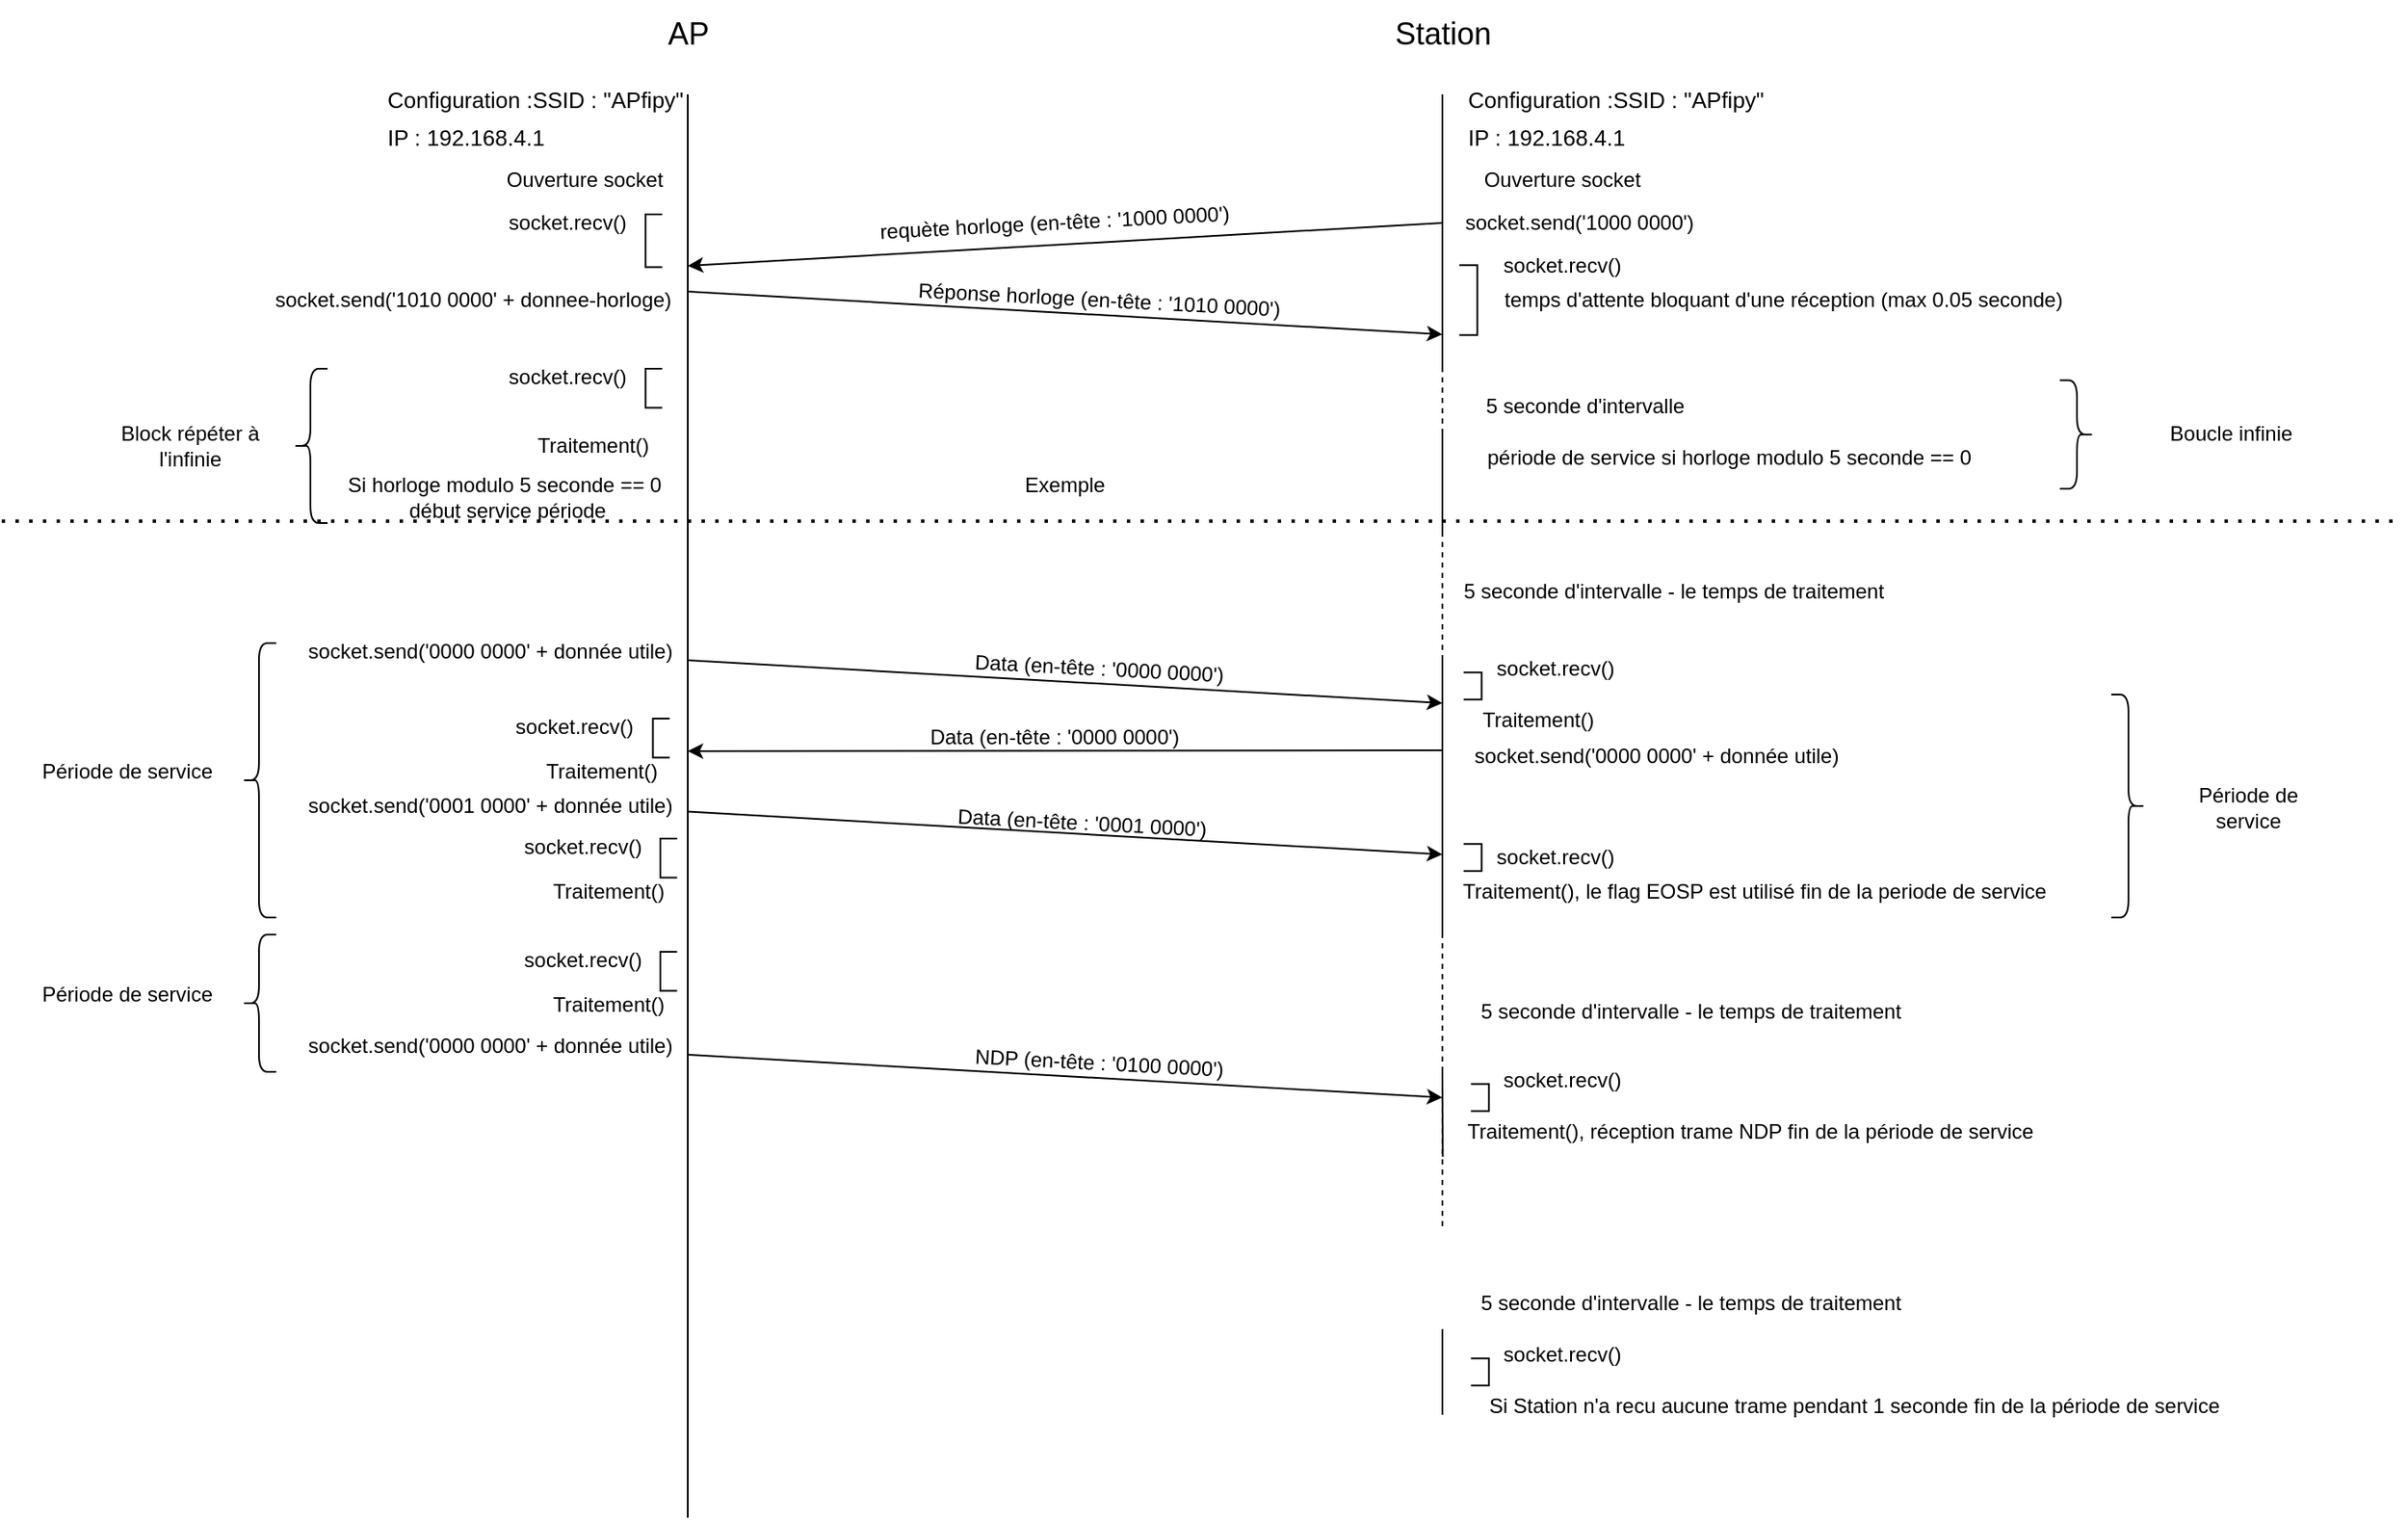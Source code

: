 <mxfile version="21.3.5" type="device">
  <diagram name="Page-1" id="SMfYlNHpg3Qnstrv-gT0">
    <mxGraphModel dx="1567" dy="646" grid="1" gridSize="10" guides="1" tooltips="1" connect="1" arrows="1" fold="1" page="0" pageScale="1" pageWidth="827" pageHeight="1169" math="0" shadow="0">
      <root>
        <mxCell id="0" />
        <mxCell id="1" parent="0" />
        <mxCell id="NWbZZgmx0wOtJZBRiWbx-14" value="" style="shape=partialRectangle;whiteSpace=wrap;html=1;bottom=1;right=1;left=1;top=0;fillColor=none;routingCenterX=-0.5;rotation=90;" parent="1" vertex="1">
          <mxGeometry x="164.64" y="160.74" width="30.71" height="9.26" as="geometry" />
        </mxCell>
        <mxCell id="NWbZZgmx0wOtJZBRiWbx-1" value="" style="endArrow=none;html=1;rounded=0;" parent="1" edge="1">
          <mxGeometry width="50" height="50" relative="1" as="geometry">
            <mxPoint x="200" y="910" as="sourcePoint" />
            <mxPoint x="200" y="80" as="targetPoint" />
          </mxGeometry>
        </mxCell>
        <mxCell id="NWbZZgmx0wOtJZBRiWbx-2" value="&lt;font style=&quot;font-size: 18px;&quot;&gt;AP&lt;/font&gt;" style="text;html=1;align=center;verticalAlign=middle;resizable=0;points=[];autosize=1;strokeColor=none;fillColor=none;" parent="1" vertex="1">
          <mxGeometry x="175" y="25" width="50" height="40" as="geometry" />
        </mxCell>
        <mxCell id="NWbZZgmx0wOtJZBRiWbx-4" value="&lt;font style=&quot;font-size: 18px;&quot;&gt;Station&lt;/font&gt;" style="text;html=1;align=center;verticalAlign=middle;resizable=0;points=[];autosize=1;strokeColor=none;fillColor=none;" parent="1" vertex="1">
          <mxGeometry x="600" y="25" width="80" height="40" as="geometry" />
        </mxCell>
        <mxCell id="NWbZZgmx0wOtJZBRiWbx-5" value="" style="endArrow=none;html=1;rounded=0;" parent="1" edge="1">
          <mxGeometry width="50" height="50" relative="1" as="geometry">
            <mxPoint x="640" y="240" as="sourcePoint" />
            <mxPoint x="640" y="80" as="targetPoint" />
          </mxGeometry>
        </mxCell>
        <mxCell id="NWbZZgmx0wOtJZBRiWbx-6" value="&lt;h1 style=&quot;font-size: 13px; line-height: 70%;&quot;&gt;&lt;span style=&quot;font-weight: normal;&quot;&gt;&lt;font style=&quot;font-size: 13px;&quot;&gt;Configuration :&lt;/font&gt;SSID : &quot;APfipy&quot;&lt;/span&gt;&lt;/h1&gt;&lt;p style=&quot;font-size: 13px; line-height: 70%;&quot;&gt;&lt;font style=&quot;font-size: 13px;&quot;&gt;IP : 192.168.4.1&lt;/font&gt;&lt;/p&gt;" style="text;html=1;strokeColor=none;fillColor=none;spacing=5;spacingTop=-20;whiteSpace=wrap;overflow=hidden;rounded=0;" parent="1" vertex="1">
          <mxGeometry x="20" y="80" width="190" height="40" as="geometry" />
        </mxCell>
        <mxCell id="NWbZZgmx0wOtJZBRiWbx-7" value="Ouverture socket" style="text;html=1;strokeColor=none;fillColor=none;align=center;verticalAlign=middle;whiteSpace=wrap;rounded=0;" parent="1" vertex="1">
          <mxGeometry x="80" y="120" width="120" height="20" as="geometry" />
        </mxCell>
        <mxCell id="NWbZZgmx0wOtJZBRiWbx-8" value="socket.recv()" style="text;html=1;strokeColor=none;fillColor=none;align=center;verticalAlign=middle;whiteSpace=wrap;rounded=0;" parent="1" vertex="1">
          <mxGeometry x="90" y="140" width="80" height="30" as="geometry" />
        </mxCell>
        <mxCell id="NWbZZgmx0wOtJZBRiWbx-9" value="" style="endArrow=classic;html=1;rounded=0;exitX=0;exitY=0.5;exitDx=0;exitDy=0;" parent="1" source="NWbZZgmx0wOtJZBRiWbx-11" edge="1">
          <mxGeometry width="50" height="50" relative="1" as="geometry">
            <mxPoint x="640" y="150" as="sourcePoint" />
            <mxPoint x="200" y="180" as="targetPoint" />
          </mxGeometry>
        </mxCell>
        <mxCell id="NWbZZgmx0wOtJZBRiWbx-10" value="&lt;h1 style=&quot;font-size: 13px; line-height: 70%;&quot;&gt;&lt;span style=&quot;font-weight: normal;&quot;&gt;&lt;font style=&quot;font-size: 13px;&quot;&gt;Configuration :&lt;/font&gt;SSID : &quot;APfipy&quot;&lt;/span&gt;&lt;/h1&gt;&lt;p style=&quot;font-size: 13px; line-height: 70%;&quot;&gt;&lt;font style=&quot;font-size: 13px;&quot;&gt;IP : 192.168.4.1&lt;/font&gt;&lt;/p&gt;" style="text;html=1;strokeColor=none;fillColor=none;spacing=5;spacingTop=-20;whiteSpace=wrap;overflow=hidden;rounded=0;" parent="1" vertex="1">
          <mxGeometry x="650" y="80" width="190" height="40" as="geometry" />
        </mxCell>
        <mxCell id="NWbZZgmx0wOtJZBRiWbx-11" value="socket.send(&#39;1000 0000&#39;)" style="text;html=1;strokeColor=none;fillColor=none;align=center;verticalAlign=middle;whiteSpace=wrap;rounded=0;" parent="1" vertex="1">
          <mxGeometry x="640" y="140" width="160" height="30" as="geometry" />
        </mxCell>
        <mxCell id="NWbZZgmx0wOtJZBRiWbx-12" value="Ouverture socket" style="text;html=1;strokeColor=none;fillColor=none;align=center;verticalAlign=middle;whiteSpace=wrap;rounded=0;" parent="1" vertex="1">
          <mxGeometry x="650" y="120" width="120" height="20" as="geometry" />
        </mxCell>
        <mxCell id="NWbZZgmx0wOtJZBRiWbx-16" value="requète horloge (en-tête : &#39;1000 0000&#39;)" style="text;html=1;strokeColor=none;fillColor=none;align=center;verticalAlign=middle;whiteSpace=wrap;rounded=0;rotation=357;" parent="1" vertex="1">
          <mxGeometry x="294" y="140" width="240" height="30" as="geometry" />
        </mxCell>
        <mxCell id="NWbZZgmx0wOtJZBRiWbx-17" value="socket.recv()" style="text;html=1;strokeColor=none;fillColor=none;align=center;verticalAlign=middle;whiteSpace=wrap;rounded=0;" parent="1" vertex="1">
          <mxGeometry x="670" y="165" width="80" height="30" as="geometry" />
        </mxCell>
        <mxCell id="NWbZZgmx0wOtJZBRiWbx-18" value="" style="shape=partialRectangle;whiteSpace=wrap;html=1;bottom=1;right=1;left=1;top=0;fillColor=none;routingCenterX=-0.5;rotation=-90;" parent="1" vertex="1">
          <mxGeometry x="635" y="195" width="40.71" height="10" as="geometry" />
        </mxCell>
        <mxCell id="NWbZZgmx0wOtJZBRiWbx-20" value="" style="endArrow=classic;html=1;rounded=0;" parent="1" edge="1">
          <mxGeometry width="50" height="50" relative="1" as="geometry">
            <mxPoint x="200" y="195" as="sourcePoint" />
            <mxPoint x="640" y="220" as="targetPoint" />
          </mxGeometry>
        </mxCell>
        <mxCell id="NWbZZgmx0wOtJZBRiWbx-21" value="socket.send(&#39;1010 0000&#39; + donnee-horloge)" style="text;html=1;strokeColor=none;fillColor=none;align=center;verticalAlign=middle;whiteSpace=wrap;rounded=0;" parent="1" vertex="1">
          <mxGeometry x="-50" y="185" width="250" height="30" as="geometry" />
        </mxCell>
        <mxCell id="NWbZZgmx0wOtJZBRiWbx-22" value="Réponse horloge (en-tête : &#39;1010 0000&#39;)" style="text;html=1;strokeColor=none;fillColor=none;align=center;verticalAlign=middle;whiteSpace=wrap;rounded=0;rotation=3;" parent="1" vertex="1">
          <mxGeometry x="320" y="185" width="240" height="30" as="geometry" />
        </mxCell>
        <mxCell id="NWbZZgmx0wOtJZBRiWbx-24" value="temps d&#39;attente bloquant d&#39;une réception (max 0.05 seconde)" style="text;html=1;strokeColor=none;fillColor=none;align=center;verticalAlign=middle;whiteSpace=wrap;rounded=0;" parent="1" vertex="1">
          <mxGeometry x="664" y="185" width="350" height="30" as="geometry" />
        </mxCell>
        <mxCell id="nLO0gCaYjz6h9ZfIbC8Q-3" value="" style="endArrow=none;dashed=1;html=1;rounded=0;" parent="1" edge="1">
          <mxGeometry width="50" height="50" relative="1" as="geometry">
            <mxPoint x="640" y="740" as="sourcePoint" />
            <mxPoint x="640" y="240" as="targetPoint" />
          </mxGeometry>
        </mxCell>
        <mxCell id="nLO0gCaYjz6h9ZfIbC8Q-8" value="" style="shape=partialRectangle;whiteSpace=wrap;html=1;bottom=1;right=1;left=1;top=0;fillColor=none;routingCenterX=-0.5;rotation=90;" parent="1" vertex="1">
          <mxGeometry x="168.66" y="246.73" width="22.68" height="9.26" as="geometry" />
        </mxCell>
        <mxCell id="nLO0gCaYjz6h9ZfIbC8Q-9" value="socket.recv()" style="text;html=1;strokeColor=none;fillColor=none;align=center;verticalAlign=middle;whiteSpace=wrap;rounded=0;" parent="1" vertex="1">
          <mxGeometry x="90" y="230" width="80" height="30" as="geometry" />
        </mxCell>
        <mxCell id="nLO0gCaYjz6h9ZfIbC8Q-13" value="Traitement()" style="text;html=1;strokeColor=none;fillColor=none;align=center;verticalAlign=middle;whiteSpace=wrap;rounded=0;" parent="1" vertex="1">
          <mxGeometry x="115" y="270" width="60" height="30" as="geometry" />
        </mxCell>
        <mxCell id="nLO0gCaYjz6h9ZfIbC8Q-14" value="Si horloge modulo 5 seconde == 0&amp;nbsp;&lt;br&gt;début service période" style="text;html=1;strokeColor=none;fillColor=none;align=center;verticalAlign=middle;whiteSpace=wrap;rounded=0;" parent="1" vertex="1">
          <mxGeometry x="-20" y="300" width="230" height="30" as="geometry" />
        </mxCell>
        <mxCell id="nLO0gCaYjz6h9ZfIbC8Q-15" value="" style="shape=curlyBracket;whiteSpace=wrap;html=1;rounded=1;labelPosition=left;verticalLabelPosition=middle;align=right;verticalAlign=middle;" parent="1" vertex="1">
          <mxGeometry x="-30" y="240" width="20" height="90" as="geometry" />
        </mxCell>
        <mxCell id="nLO0gCaYjz6h9ZfIbC8Q-16" value="Block répéter à l&#39;infinie&lt;br&gt;" style="text;html=1;strokeColor=none;fillColor=none;align=center;verticalAlign=middle;whiteSpace=wrap;rounded=0;" parent="1" vertex="1">
          <mxGeometry x="-140" y="270" width="100" height="30" as="geometry" />
        </mxCell>
        <mxCell id="nLO0gCaYjz6h9ZfIbC8Q-18" value="5 seconde d&#39;intervalle&amp;nbsp;" style="text;html=1;strokeColor=none;fillColor=none;align=center;verticalAlign=middle;whiteSpace=wrap;rounded=0;" parent="1" vertex="1">
          <mxGeometry x="640" y="246.73" width="170" height="30" as="geometry" />
        </mxCell>
        <mxCell id="wnVpnBD2hjMtxrJWYH7X-4" value="" style="endArrow=classic;html=1;rounded=0;" parent="1" edge="1">
          <mxGeometry width="50" height="50" relative="1" as="geometry">
            <mxPoint x="200" y="410" as="sourcePoint" />
            <mxPoint x="640" y="435" as="targetPoint" />
          </mxGeometry>
        </mxCell>
        <mxCell id="wnVpnBD2hjMtxrJWYH7X-6" value="Data (en-tête : &#39;0000 0000&#39;)" style="text;html=1;strokeColor=none;fillColor=none;align=center;verticalAlign=middle;whiteSpace=wrap;rounded=0;rotation=3;" parent="1" vertex="1">
          <mxGeometry x="320" y="400" width="240" height="30" as="geometry" />
        </mxCell>
        <mxCell id="wnVpnBD2hjMtxrJWYH7X-7" value="socket.send(&#39;0000 0000&#39; + donnée utile)" style="text;html=1;strokeColor=none;fillColor=none;align=center;verticalAlign=middle;whiteSpace=wrap;rounded=0;" parent="1" vertex="1">
          <mxGeometry x="-30" y="390" width="230" height="30" as="geometry" />
        </mxCell>
        <mxCell id="wnVpnBD2hjMtxrJWYH7X-8" value="" style="endArrow=classic;html=1;rounded=0;" parent="1" edge="1">
          <mxGeometry width="50" height="50" relative="1" as="geometry">
            <mxPoint x="200" y="498.27" as="sourcePoint" />
            <mxPoint x="640" y="523.27" as="targetPoint" />
          </mxGeometry>
        </mxCell>
        <mxCell id="wnVpnBD2hjMtxrJWYH7X-9" value="Data (en-tête : &#39;0001&amp;nbsp;0000&#39;)" style="text;html=1;strokeColor=none;fillColor=none;align=center;verticalAlign=middle;whiteSpace=wrap;rounded=0;rotation=3;" parent="1" vertex="1">
          <mxGeometry x="310" y="490" width="240" height="30" as="geometry" />
        </mxCell>
        <mxCell id="wnVpnBD2hjMtxrJWYH7X-10" value="socket.send(&#39;0001 0000&#39; + donnée utile)" style="text;html=1;strokeColor=none;fillColor=none;align=center;verticalAlign=middle;whiteSpace=wrap;rounded=0;" parent="1" vertex="1">
          <mxGeometry x="-30" y="480" width="230" height="30" as="geometry" />
        </mxCell>
        <mxCell id="nLO0gCaYjz6h9ZfIbC8Q-19" value="" style="shape=curlyBracket;whiteSpace=wrap;html=1;rounded=1;labelPosition=left;verticalLabelPosition=middle;align=right;verticalAlign=middle;" parent="1" vertex="1">
          <mxGeometry x="-60" y="400" width="20" height="160" as="geometry" />
        </mxCell>
        <mxCell id="nLO0gCaYjz6h9ZfIbC8Q-20" value="Période de service&amp;nbsp;" style="text;html=1;strokeColor=none;fillColor=none;align=center;verticalAlign=middle;whiteSpace=wrap;rounded=0;" parent="1" vertex="1">
          <mxGeometry x="-180" y="460" width="110" height="30" as="geometry" />
        </mxCell>
        <mxCell id="nLO0gCaYjz6h9ZfIbC8Q-21" value="" style="endArrow=none;html=1;rounded=0;" parent="1" edge="1">
          <mxGeometry width="50" height="50" relative="1" as="geometry">
            <mxPoint x="640" y="410" as="sourcePoint" />
            <mxPoint x="640" y="570" as="targetPoint" />
          </mxGeometry>
        </mxCell>
        <mxCell id="nLO0gCaYjz6h9ZfIbC8Q-22" value="période de service si horloge modulo 5 seconde == 0&amp;nbsp;" style="text;html=1;strokeColor=none;fillColor=none;align=center;verticalAlign=middle;whiteSpace=wrap;rounded=0;" parent="1" vertex="1">
          <mxGeometry x="664" y="276.73" width="290" height="30" as="geometry" />
        </mxCell>
        <mxCell id="nLO0gCaYjz6h9ZfIbC8Q-23" value="" style="endArrow=none;dashed=1;html=1;dashPattern=1 3;strokeWidth=2;rounded=0;" parent="1" edge="1">
          <mxGeometry width="50" height="50" relative="1" as="geometry">
            <mxPoint x="-200" y="328.82" as="sourcePoint" />
            <mxPoint x="1200" y="328.82" as="targetPoint" />
          </mxGeometry>
        </mxCell>
        <mxCell id="nLO0gCaYjz6h9ZfIbC8Q-24" value="" style="shape=curlyBracket;whiteSpace=wrap;html=1;rounded=1;flipH=1;labelPosition=right;verticalLabelPosition=middle;align=left;verticalAlign=middle;" parent="1" vertex="1">
          <mxGeometry x="1000" y="246.73" width="20" height="63.27" as="geometry" />
        </mxCell>
        <mxCell id="nLO0gCaYjz6h9ZfIbC8Q-25" value="Boucle infinie" style="text;html=1;strokeColor=none;fillColor=none;align=center;verticalAlign=middle;whiteSpace=wrap;rounded=0;" parent="1" vertex="1">
          <mxGeometry x="1050" y="263.37" width="100" height="30" as="geometry" />
        </mxCell>
        <mxCell id="nLO0gCaYjz6h9ZfIbC8Q-26" value="" style="endArrow=none;html=1;rounded=0;" parent="1" edge="1">
          <mxGeometry width="50" height="50" relative="1" as="geometry">
            <mxPoint x="640" y="336.73" as="sourcePoint" />
            <mxPoint x="640" y="276.73" as="targetPoint" />
          </mxGeometry>
        </mxCell>
        <mxCell id="nLO0gCaYjz6h9ZfIbC8Q-27" value="Exemple&lt;br&gt;" style="text;html=1;strokeColor=none;fillColor=none;align=center;verticalAlign=middle;whiteSpace=wrap;rounded=0;" parent="1" vertex="1">
          <mxGeometry x="390" y="293.37" width="60" height="30" as="geometry" />
        </mxCell>
        <mxCell id="nLO0gCaYjz6h9ZfIbC8Q-28" value="5 seconde d&#39;intervalle - le temps de traitement" style="text;html=1;strokeColor=none;fillColor=none;align=center;verticalAlign=middle;whiteSpace=wrap;rounded=0;" parent="1" vertex="1">
          <mxGeometry x="640" y="354.83" width="270" height="30" as="geometry" />
        </mxCell>
        <mxCell id="nLO0gCaYjz6h9ZfIbC8Q-29" value="socket.recv()" style="text;html=1;strokeColor=none;fillColor=none;align=center;verticalAlign=middle;whiteSpace=wrap;rounded=0;" parent="1" vertex="1">
          <mxGeometry x="665.71" y="400" width="80" height="30" as="geometry" />
        </mxCell>
        <mxCell id="nLO0gCaYjz6h9ZfIbC8Q-30" value="" style="shape=partialRectangle;whiteSpace=wrap;html=1;bottom=1;right=1;left=1;top=0;fillColor=none;routingCenterX=-0.5;rotation=-90;" parent="1" vertex="1">
          <mxGeometry x="650" y="420" width="15.71" height="10" as="geometry" />
        </mxCell>
        <mxCell id="nLO0gCaYjz6h9ZfIbC8Q-31" value="Traitement()" style="text;html=1;strokeColor=none;fillColor=none;align=center;verticalAlign=middle;whiteSpace=wrap;rounded=0;" parent="1" vertex="1">
          <mxGeometry x="665.71" y="430" width="60" height="30" as="geometry" />
        </mxCell>
        <mxCell id="nLO0gCaYjz6h9ZfIbC8Q-32" value="socket.recv()" style="text;html=1;strokeColor=none;fillColor=none;align=center;verticalAlign=middle;whiteSpace=wrap;rounded=0;" parent="1" vertex="1">
          <mxGeometry x="665.71" y="510" width="80" height="30" as="geometry" />
        </mxCell>
        <mxCell id="nLO0gCaYjz6h9ZfIbC8Q-33" value="" style="shape=partialRectangle;whiteSpace=wrap;html=1;bottom=1;right=1;left=1;top=0;fillColor=none;routingCenterX=-0.5;rotation=-90;" parent="1" vertex="1">
          <mxGeometry x="650" y="520" width="15.71" height="10" as="geometry" />
        </mxCell>
        <mxCell id="nLO0gCaYjz6h9ZfIbC8Q-34" value="Traitement(), le flag EOSP est utilisé fin de la periode de service" style="text;html=1;strokeColor=none;fillColor=none;align=left;verticalAlign=middle;whiteSpace=wrap;rounded=0;" parent="1" vertex="1">
          <mxGeometry x="650" y="530" width="345.71" height="30" as="geometry" />
        </mxCell>
        <mxCell id="nLO0gCaYjz6h9ZfIbC8Q-35" value="" style="shape=curlyBracket;whiteSpace=wrap;html=1;rounded=1;flipH=1;labelPosition=right;verticalLabelPosition=middle;align=left;verticalAlign=middle;" parent="1" vertex="1">
          <mxGeometry x="1030" y="430" width="20" height="130" as="geometry" />
        </mxCell>
        <mxCell id="nLO0gCaYjz6h9ZfIbC8Q-36" value="Période de service" style="text;html=1;strokeColor=none;fillColor=none;align=center;verticalAlign=middle;whiteSpace=wrap;rounded=0;" parent="1" vertex="1">
          <mxGeometry x="1060" y="480.74" width="100" height="30" as="geometry" />
        </mxCell>
        <mxCell id="nLO0gCaYjz6h9ZfIbC8Q-37" value="" style="endArrow=classic;html=1;rounded=0;" parent="1" edge="1">
          <mxGeometry width="50" height="50" relative="1" as="geometry">
            <mxPoint x="200" y="640" as="sourcePoint" />
            <mxPoint x="640" y="665" as="targetPoint" />
          </mxGeometry>
        </mxCell>
        <mxCell id="nLO0gCaYjz6h9ZfIbC8Q-38" value="NDP (en-tête : &#39;0100 0000&#39;)" style="text;html=1;strokeColor=none;fillColor=none;align=center;verticalAlign=middle;whiteSpace=wrap;rounded=0;rotation=3;" parent="1" vertex="1">
          <mxGeometry x="320" y="630" width="240" height="30" as="geometry" />
        </mxCell>
        <mxCell id="nLO0gCaYjz6h9ZfIbC8Q-39" value="socket.send(&#39;0000 0000&#39; + donnée utile)" style="text;html=1;strokeColor=none;fillColor=none;align=center;verticalAlign=middle;whiteSpace=wrap;rounded=0;" parent="1" vertex="1">
          <mxGeometry x="-30" y="620" width="230" height="30" as="geometry" />
        </mxCell>
        <mxCell id="nLO0gCaYjz6h9ZfIbC8Q-45" value="" style="endArrow=none;html=1;rounded=0;entryX=0.071;entryY=0.985;entryDx=0;entryDy=0;entryPerimeter=0;" parent="1" target="nLO0gCaYjz6h9ZfIbC8Q-52" edge="1">
          <mxGeometry width="50" height="50" relative="1" as="geometry">
            <mxPoint x="640" y="650" as="sourcePoint" />
            <mxPoint x="640" y="740" as="targetPoint" />
          </mxGeometry>
        </mxCell>
        <mxCell id="nLO0gCaYjz6h9ZfIbC8Q-46" value="socket.recv()" style="text;html=1;strokeColor=none;fillColor=none;align=center;verticalAlign=middle;whiteSpace=wrap;rounded=0;" parent="1" vertex="1">
          <mxGeometry x="670" y="640" width="80" height="30" as="geometry" />
        </mxCell>
        <mxCell id="nLO0gCaYjz6h9ZfIbC8Q-47" value="" style="shape=partialRectangle;whiteSpace=wrap;html=1;bottom=1;right=1;left=1;top=0;fillColor=none;routingCenterX=-0.5;rotation=-90;" parent="1" vertex="1">
          <mxGeometry x="654.29" y="660" width="15.71" height="10" as="geometry" />
        </mxCell>
        <mxCell id="nLO0gCaYjz6h9ZfIbC8Q-51" value="5 seconde d&#39;intervalle - le temps de traitement" style="text;html=1;strokeColor=none;fillColor=none;align=center;verticalAlign=middle;whiteSpace=wrap;rounded=0;" parent="1" vertex="1">
          <mxGeometry x="650" y="600" width="270" height="30" as="geometry" />
        </mxCell>
        <mxCell id="nLO0gCaYjz6h9ZfIbC8Q-52" value="Traitement(), réception trame NDP fin de la période de service&amp;nbsp;&amp;nbsp;" style="text;html=1;strokeColor=none;fillColor=none;align=center;verticalAlign=middle;whiteSpace=wrap;rounded=0;" parent="1" vertex="1">
          <mxGeometry x="610" y="670" width="425.71" height="30" as="geometry" />
        </mxCell>
        <mxCell id="nLO0gCaYjz6h9ZfIbC8Q-53" value="" style="endArrow=none;html=1;rounded=0;entryX=0.071;entryY=0.985;entryDx=0;entryDy=0;entryPerimeter=0;" parent="1" edge="1">
          <mxGeometry width="50" height="50" relative="1" as="geometry">
            <mxPoint x="640" y="800" as="sourcePoint" />
            <mxPoint x="640" y="850" as="targetPoint" />
          </mxGeometry>
        </mxCell>
        <mxCell id="nLO0gCaYjz6h9ZfIbC8Q-54" value="5 seconde d&#39;intervalle - le temps de traitement" style="text;html=1;strokeColor=none;fillColor=none;align=center;verticalAlign=middle;whiteSpace=wrap;rounded=0;" parent="1" vertex="1">
          <mxGeometry x="650" y="770" width="270" height="30" as="geometry" />
        </mxCell>
        <mxCell id="nLO0gCaYjz6h9ZfIbC8Q-55" value="socket.recv()" style="text;html=1;strokeColor=none;fillColor=none;align=center;verticalAlign=middle;whiteSpace=wrap;rounded=0;" parent="1" vertex="1">
          <mxGeometry x="670" y="800" width="80" height="30" as="geometry" />
        </mxCell>
        <mxCell id="nLO0gCaYjz6h9ZfIbC8Q-56" value="" style="shape=partialRectangle;whiteSpace=wrap;html=1;bottom=1;right=1;left=1;top=0;fillColor=none;routingCenterX=-0.5;rotation=-90;" parent="1" vertex="1">
          <mxGeometry x="654.29" y="820" width="15.71" height="10" as="geometry" />
        </mxCell>
        <mxCell id="nLO0gCaYjz6h9ZfIbC8Q-57" value="Si Station n&#39;a recu aucune trame pendant 1 seconde fin de la période de service&amp;nbsp;" style="text;html=1;strokeColor=none;fillColor=none;align=center;verticalAlign=middle;whiteSpace=wrap;rounded=0;" parent="1" vertex="1">
          <mxGeometry x="664" y="830" width="436" height="30" as="geometry" />
        </mxCell>
        <mxCell id="Cqid8Moz1TX-G31vJTsV-4" value="" style="shape=partialRectangle;whiteSpace=wrap;html=1;bottom=1;right=1;left=1;top=0;fillColor=none;routingCenterX=-0.5;rotation=90;" vertex="1" parent="1">
          <mxGeometry x="172.99" y="450.74" width="22.68" height="9.26" as="geometry" />
        </mxCell>
        <mxCell id="Cqid8Moz1TX-G31vJTsV-5" value="socket.recv()" style="text;html=1;strokeColor=none;fillColor=none;align=center;verticalAlign=middle;whiteSpace=wrap;rounded=0;" vertex="1" parent="1">
          <mxGeometry x="94.33" y="434.01" width="80" height="30" as="geometry" />
        </mxCell>
        <mxCell id="Cqid8Moz1TX-G31vJTsV-6" value="Traitement()" style="text;html=1;strokeColor=none;fillColor=none;align=center;verticalAlign=middle;whiteSpace=wrap;rounded=0;" vertex="1" parent="1">
          <mxGeometry x="119.96" y="460" width="60" height="30" as="geometry" />
        </mxCell>
        <mxCell id="Cqid8Moz1TX-G31vJTsV-8" value="" style="endArrow=classic;html=1;rounded=0;exitX=0;exitY=0.5;exitDx=0;exitDy=0;" edge="1" parent="1">
          <mxGeometry width="50" height="50" relative="1" as="geometry">
            <mxPoint x="640" y="462.5" as="sourcePoint" />
            <mxPoint x="200" y="463" as="targetPoint" />
          </mxGeometry>
        </mxCell>
        <mxCell id="Cqid8Moz1TX-G31vJTsV-9" value="socket.send(&#39;0000 0000&#39; + donnée utile)" style="text;html=1;strokeColor=none;fillColor=none;align=center;verticalAlign=middle;whiteSpace=wrap;rounded=0;" vertex="1" parent="1">
          <mxGeometry x="650" y="450.74" width="230" height="30" as="geometry" />
        </mxCell>
        <mxCell id="Cqid8Moz1TX-G31vJTsV-10" value="Data (en-tête : &#39;0000 0000&#39;)" style="text;html=1;strokeColor=none;fillColor=none;align=center;verticalAlign=middle;whiteSpace=wrap;rounded=0;rotation=0;" vertex="1" parent="1">
          <mxGeometry x="294" y="440.37" width="240" height="30" as="geometry" />
        </mxCell>
        <mxCell id="Cqid8Moz1TX-G31vJTsV-12" value="" style="shape=partialRectangle;whiteSpace=wrap;html=1;bottom=1;right=1;left=1;top=0;fillColor=none;routingCenterX=-0.5;rotation=90;" vertex="1" parent="1">
          <mxGeometry x="177.32" y="520.74" width="22.68" height="9.26" as="geometry" />
        </mxCell>
        <mxCell id="Cqid8Moz1TX-G31vJTsV-13" value="socket.recv()" style="text;html=1;strokeColor=none;fillColor=none;align=center;verticalAlign=middle;whiteSpace=wrap;rounded=0;" vertex="1" parent="1">
          <mxGeometry x="98.66" y="504.01" width="80" height="30" as="geometry" />
        </mxCell>
        <mxCell id="Cqid8Moz1TX-G31vJTsV-14" value="Traitement()" style="text;html=1;strokeColor=none;fillColor=none;align=center;verticalAlign=middle;whiteSpace=wrap;rounded=0;" vertex="1" parent="1">
          <mxGeometry x="124.29" y="530" width="60" height="30" as="geometry" />
        </mxCell>
        <mxCell id="Cqid8Moz1TX-G31vJTsV-15" value="" style="shape=partialRectangle;whiteSpace=wrap;html=1;bottom=1;right=1;left=1;top=0;fillColor=none;routingCenterX=-0.5;rotation=90;" vertex="1" parent="1">
          <mxGeometry x="177.32" y="586.73" width="22.68" height="9.26" as="geometry" />
        </mxCell>
        <mxCell id="Cqid8Moz1TX-G31vJTsV-16" value="socket.recv()" style="text;html=1;strokeColor=none;fillColor=none;align=center;verticalAlign=middle;whiteSpace=wrap;rounded=0;" vertex="1" parent="1">
          <mxGeometry x="98.66" y="570" width="80" height="30" as="geometry" />
        </mxCell>
        <mxCell id="Cqid8Moz1TX-G31vJTsV-17" value="Traitement()" style="text;html=1;strokeColor=none;fillColor=none;align=center;verticalAlign=middle;whiteSpace=wrap;rounded=0;" vertex="1" parent="1">
          <mxGeometry x="124.29" y="595.99" width="60" height="30" as="geometry" />
        </mxCell>
        <mxCell id="Cqid8Moz1TX-G31vJTsV-18" value="" style="shape=curlyBracket;whiteSpace=wrap;html=1;rounded=1;labelPosition=left;verticalLabelPosition=middle;align=right;verticalAlign=middle;" vertex="1" parent="1">
          <mxGeometry x="-60" y="570" width="20" height="80" as="geometry" />
        </mxCell>
        <mxCell id="Cqid8Moz1TX-G31vJTsV-19" value="Période de service&amp;nbsp;" style="text;html=1;strokeColor=none;fillColor=none;align=center;verticalAlign=middle;whiteSpace=wrap;rounded=0;" vertex="1" parent="1">
          <mxGeometry x="-180" y="590" width="110" height="30" as="geometry" />
        </mxCell>
      </root>
    </mxGraphModel>
  </diagram>
</mxfile>
